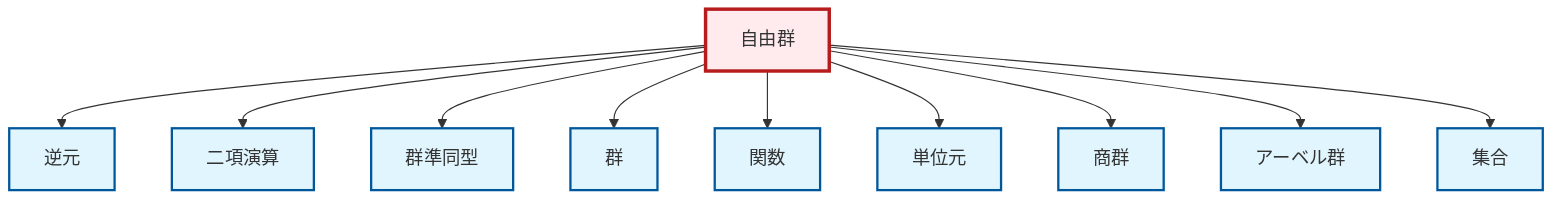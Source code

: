 graph TD
    classDef definition fill:#e1f5fe,stroke:#01579b,stroke-width:2px
    classDef theorem fill:#f3e5f5,stroke:#4a148c,stroke-width:2px
    classDef axiom fill:#fff3e0,stroke:#e65100,stroke-width:2px
    classDef example fill:#e8f5e9,stroke:#1b5e20,stroke-width:2px
    classDef current fill:#ffebee,stroke:#b71c1c,stroke-width:3px
    def-identity-element["単位元"]:::definition
    def-set["集合"]:::definition
    def-free-group["自由群"]:::definition
    def-function["関数"]:::definition
    def-group["群"]:::definition
    def-homomorphism["群準同型"]:::definition
    def-quotient-group["商群"]:::definition
    def-binary-operation["二項演算"]:::definition
    def-abelian-group["アーベル群"]:::definition
    def-inverse-element["逆元"]:::definition
    def-free-group --> def-inverse-element
    def-free-group --> def-binary-operation
    def-free-group --> def-homomorphism
    def-free-group --> def-group
    def-free-group --> def-function
    def-free-group --> def-identity-element
    def-free-group --> def-quotient-group
    def-free-group --> def-abelian-group
    def-free-group --> def-set
    class def-free-group current